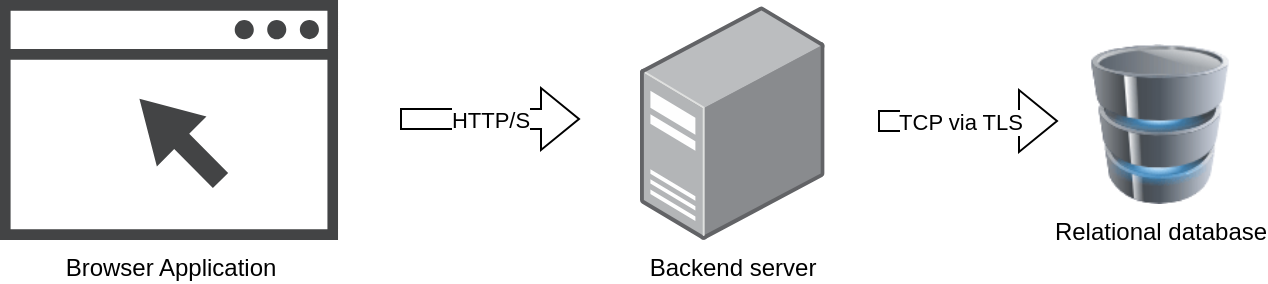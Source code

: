 <mxfile version="22.1.11" type="device">
  <diagram name="Page-1" id="uLd8dC6Xyf0cxPPE00Iv">
    <mxGraphModel dx="1434" dy="698" grid="1" gridSize="10" guides="1" tooltips="1" connect="1" arrows="1" fold="1" page="1" pageScale="1" pageWidth="850" pageHeight="1100" math="0" shadow="0">
      <root>
        <mxCell id="0" />
        <mxCell id="1" parent="0" />
        <mxCell id="9ynftAAcvcwZTl9T86qA-1" value="Browser Application" style="sketch=0;pointerEvents=1;shadow=0;dashed=0;html=1;strokeColor=none;fillColor=#434445;aspect=fixed;labelPosition=center;verticalLabelPosition=bottom;verticalAlign=top;align=center;outlineConnect=0;shape=mxgraph.vvd.web_browser;" vertex="1" parent="1">
          <mxGeometry x="90" y="117" width="169.01" height="120" as="geometry" />
        </mxCell>
        <mxCell id="9ynftAAcvcwZTl9T86qA-2" value="Backend server" style="image;points=[];aspect=fixed;html=1;align=center;shadow=0;dashed=0;image=img/lib/allied_telesis/computer_and_terminals/Server_Desktop.svg;" vertex="1" parent="1">
          <mxGeometry x="410" y="120" width="92.3" height="117" as="geometry" />
        </mxCell>
        <mxCell id="9ynftAAcvcwZTl9T86qA-3" value="Relational database" style="image;html=1;image=img/lib/clip_art/computers/Database_128x128.png" vertex="1" parent="1">
          <mxGeometry x="630" y="139" width="80" height="80" as="geometry" />
        </mxCell>
        <mxCell id="9ynftAAcvcwZTl9T86qA-6" value="HTTP/S" style="shape=flexArrow;endArrow=classic;html=1;rounded=0;" edge="1" parent="1">
          <mxGeometry width="50" height="50" relative="1" as="geometry">
            <mxPoint x="290" y="176.5" as="sourcePoint" />
            <mxPoint x="380" y="176.5" as="targetPoint" />
          </mxGeometry>
        </mxCell>
        <mxCell id="9ynftAAcvcwZTl9T86qA-7" value="" style="shape=flexArrow;endArrow=classic;html=1;rounded=0;" edge="1" parent="1">
          <mxGeometry width="50" height="50" relative="1" as="geometry">
            <mxPoint x="529" y="177.5" as="sourcePoint" />
            <mxPoint x="619" y="177.5" as="targetPoint" />
          </mxGeometry>
        </mxCell>
        <mxCell id="9ynftAAcvcwZTl9T86qA-8" value="TCP via TLS" style="edgeLabel;html=1;align=center;verticalAlign=middle;resizable=0;points=[];" vertex="1" connectable="0" parent="9ynftAAcvcwZTl9T86qA-7">
          <mxGeometry x="-0.089" y="1" relative="1" as="geometry">
            <mxPoint y="1" as="offset" />
          </mxGeometry>
        </mxCell>
      </root>
    </mxGraphModel>
  </diagram>
</mxfile>
